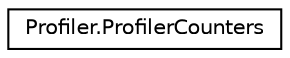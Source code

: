 digraph "Graphical Class Hierarchy"
{
  edge [fontname="Helvetica",fontsize="10",labelfontname="Helvetica",labelfontsize="10"];
  node [fontname="Helvetica",fontsize="10",shape=record];
  rankdir="LR";
  Node0 [label="Profiler.ProfilerCounters",height=0.2,width=0.4,color="black", fillcolor="white", style="filled",URL="$classProfiler_1_1ProfilerCounters.html",tooltip="Profiler handler. "];
}

